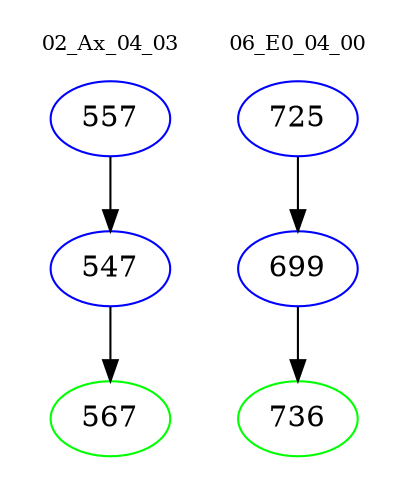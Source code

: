 digraph{
subgraph cluster_0 {
color = white
label = "02_Ax_04_03";
fontsize=10;
T0_557 [label="557", color="blue"]
T0_557 -> T0_547 [color="black"]
T0_547 [label="547", color="blue"]
T0_547 -> T0_567 [color="black"]
T0_567 [label="567", color="green"]
}
subgraph cluster_1 {
color = white
label = "06_E0_04_00";
fontsize=10;
T1_725 [label="725", color="blue"]
T1_725 -> T1_699 [color="black"]
T1_699 [label="699", color="blue"]
T1_699 -> T1_736 [color="black"]
T1_736 [label="736", color="green"]
}
}
